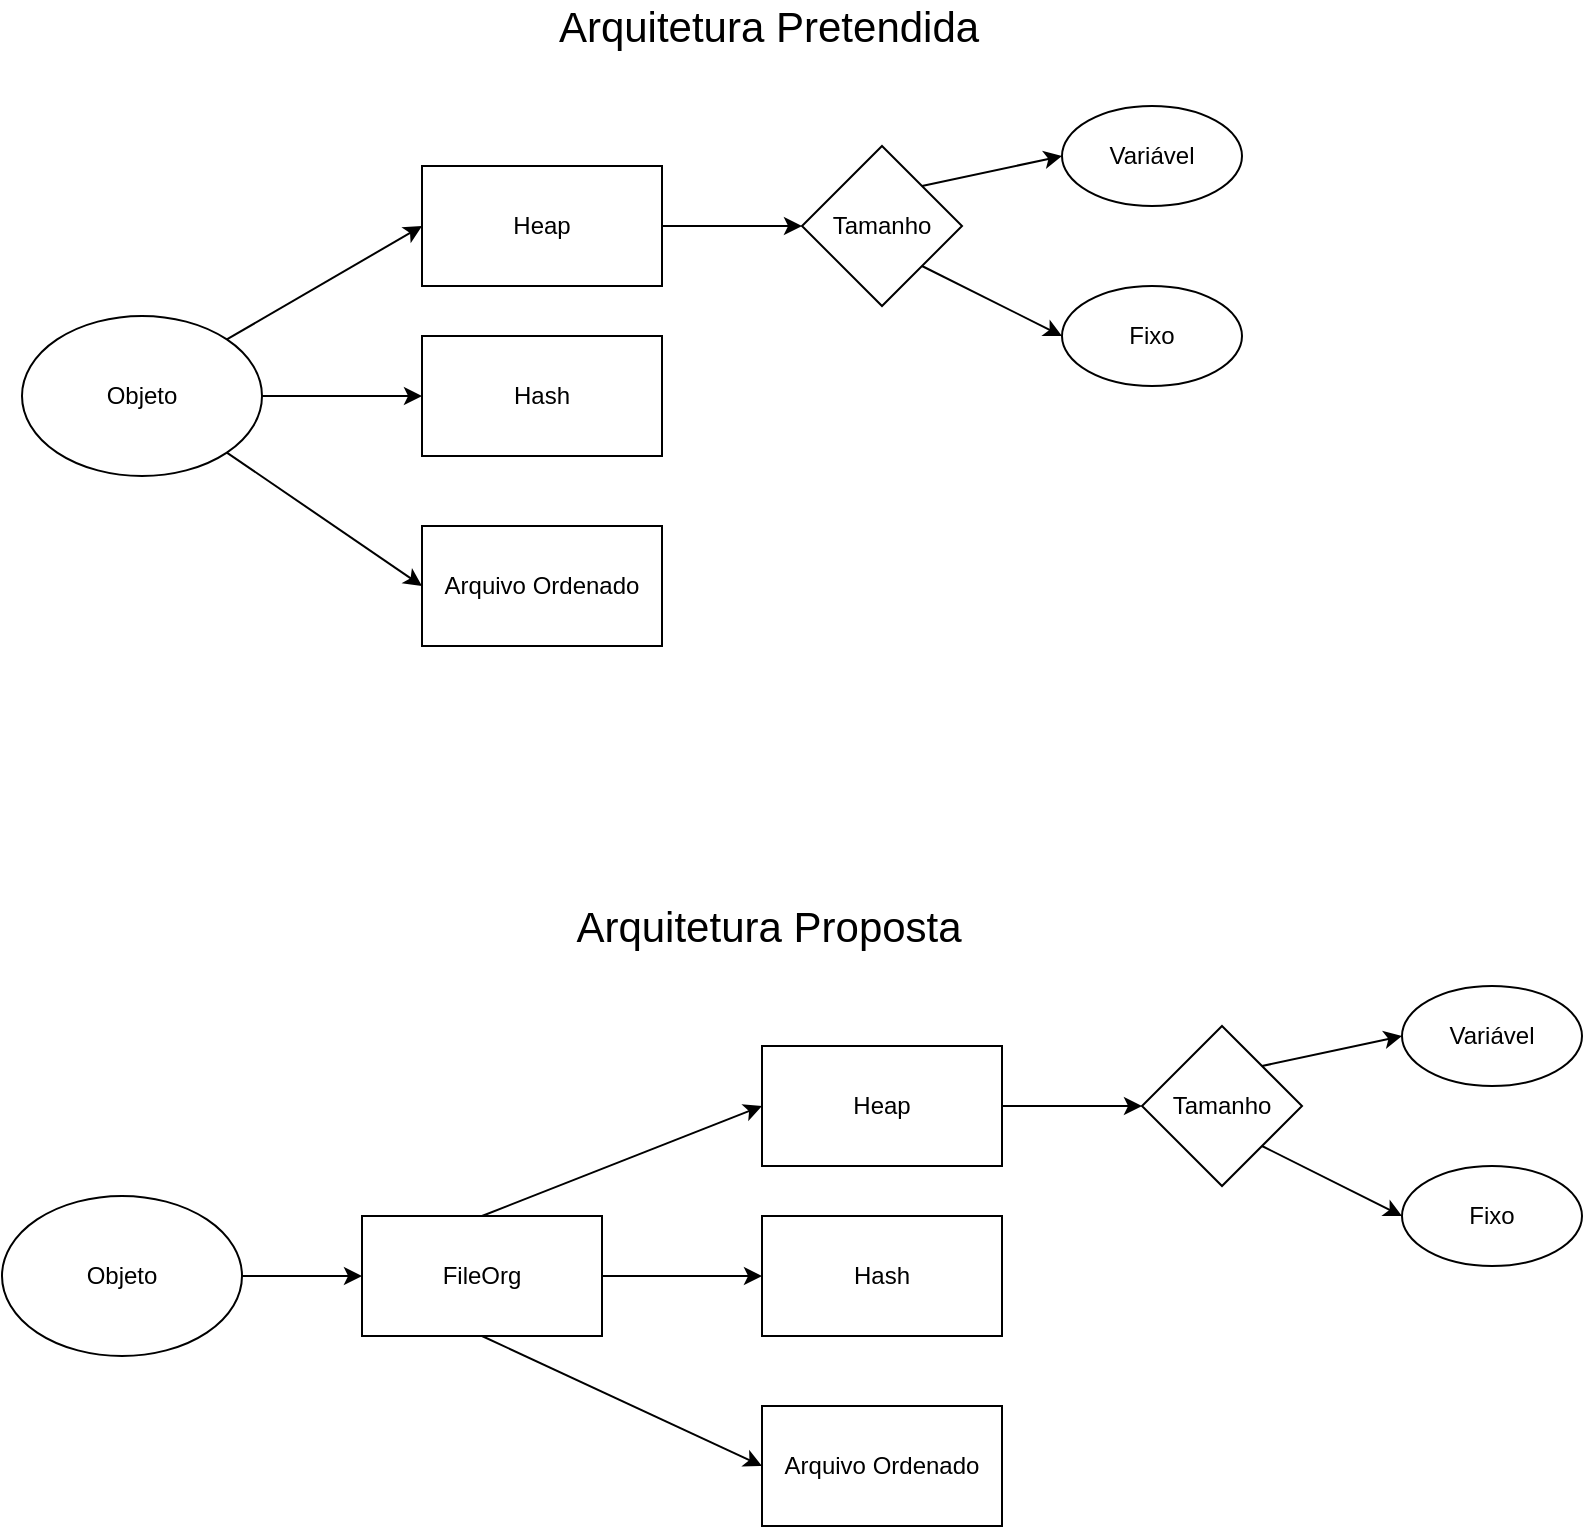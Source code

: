 <mxfile>
    <diagram id="ejLlRyn0R_HEb-NEJwbn" name="Página-1">
        <mxGraphModel dx="1321" dy="834" grid="1" gridSize="10" guides="1" tooltips="1" connect="1" arrows="1" fold="1" page="1" pageScale="1" pageWidth="827" pageHeight="1169" math="0" shadow="0">
            <root>
                <mxCell id="0"/>
                <mxCell id="1" parent="0"/>
                <mxCell id="18" style="edgeStyle=none;html=1;exitX=1;exitY=0;exitDx=0;exitDy=0;entryX=0;entryY=0.5;entryDx=0;entryDy=0;" edge="1" parent="1" source="2" target="9">
                    <mxGeometry relative="1" as="geometry"/>
                </mxCell>
                <mxCell id="19" style="edgeStyle=none;html=1;exitX=1;exitY=0.5;exitDx=0;exitDy=0;entryX=0;entryY=0.5;entryDx=0;entryDy=0;" edge="1" parent="1" source="2" target="14">
                    <mxGeometry relative="1" as="geometry"/>
                </mxCell>
                <mxCell id="20" style="edgeStyle=none;html=1;exitX=1;exitY=1;exitDx=0;exitDy=0;entryX=0;entryY=0.5;entryDx=0;entryDy=0;" edge="1" parent="1" source="2" target="15">
                    <mxGeometry relative="1" as="geometry"/>
                </mxCell>
                <mxCell id="2" value="Objeto" style="ellipse;whiteSpace=wrap;html=1;" vertex="1" parent="1">
                    <mxGeometry x="40" y="175" width="120" height="80" as="geometry"/>
                </mxCell>
                <mxCell id="17" style="edgeStyle=none;html=1;exitX=1;exitY=0.5;exitDx=0;exitDy=0;entryX=0;entryY=0.5;entryDx=0;entryDy=0;" edge="1" parent="1" source="9" target="16">
                    <mxGeometry relative="1" as="geometry"/>
                </mxCell>
                <mxCell id="9" value="Heap" style="rounded=0;whiteSpace=wrap;html=1;" vertex="1" parent="1">
                    <mxGeometry x="240" y="100" width="120" height="60" as="geometry"/>
                </mxCell>
                <mxCell id="14" value="Hash" style="rounded=0;whiteSpace=wrap;html=1;" vertex="1" parent="1">
                    <mxGeometry x="240" y="185" width="120" height="60" as="geometry"/>
                </mxCell>
                <mxCell id="15" value="Arquivo Ordenado" style="rounded=0;whiteSpace=wrap;html=1;" vertex="1" parent="1">
                    <mxGeometry x="240" y="280" width="120" height="60" as="geometry"/>
                </mxCell>
                <mxCell id="24" style="edgeStyle=none;html=1;exitX=1;exitY=1;exitDx=0;exitDy=0;entryX=0;entryY=0.5;entryDx=0;entryDy=0;" edge="1" parent="1" source="16" target="22">
                    <mxGeometry relative="1" as="geometry"/>
                </mxCell>
                <mxCell id="25" style="edgeStyle=none;html=1;exitX=1;exitY=0;exitDx=0;exitDy=0;entryX=0;entryY=0.5;entryDx=0;entryDy=0;" edge="1" parent="1" source="16" target="23">
                    <mxGeometry relative="1" as="geometry"/>
                </mxCell>
                <mxCell id="16" value="Tamanho" style="rhombus;whiteSpace=wrap;html=1;" vertex="1" parent="1">
                    <mxGeometry x="430" y="90" width="80" height="80" as="geometry"/>
                </mxCell>
                <mxCell id="22" value="Fixo" style="ellipse;whiteSpace=wrap;html=1;" vertex="1" parent="1">
                    <mxGeometry x="560" y="160" width="90" height="50" as="geometry"/>
                </mxCell>
                <mxCell id="23" value="Variável" style="ellipse;whiteSpace=wrap;html=1;" vertex="1" parent="1">
                    <mxGeometry x="560" y="70" width="90" height="50" as="geometry"/>
                </mxCell>
                <mxCell id="26" value="&lt;font style=&quot;font-size: 21px&quot;&gt;Arquitetura Pretendida&lt;/font&gt;" style="text;html=1;align=center;verticalAlign=middle;resizable=0;points=[];autosize=1;strokeColor=none;fillColor=none;" vertex="1" parent="1">
                    <mxGeometry x="298" y="20" width="230" height="20" as="geometry"/>
                </mxCell>
                <mxCell id="42" style="edgeStyle=none;html=1;exitX=1;exitY=0.5;exitDx=0;exitDy=0;entryX=0;entryY=0.5;entryDx=0;entryDy=0;fontSize=12;" edge="1" parent="1" source="30">
                    <mxGeometry relative="1" as="geometry">
                        <mxPoint x="210" y="655" as="targetPoint"/>
                    </mxGeometry>
                </mxCell>
                <mxCell id="30" value="Objeto" style="ellipse;whiteSpace=wrap;html=1;" vertex="1" parent="1">
                    <mxGeometry x="30" y="615" width="120" height="80" as="geometry"/>
                </mxCell>
                <mxCell id="40" value="&lt;font style=&quot;font-size: 21px&quot;&gt;Arquitetura Proposta&lt;/font&gt;" style="text;html=1;align=center;verticalAlign=middle;resizable=0;points=[];autosize=1;strokeColor=none;fillColor=none;" vertex="1" parent="1">
                    <mxGeometry x="308" y="470" width="210" height="20" as="geometry"/>
                </mxCell>
                <mxCell id="47" style="edgeStyle=none;html=1;exitX=1;exitY=0.5;exitDx=0;exitDy=0;entryX=0;entryY=0.5;entryDx=0;entryDy=0;" edge="1" parent="1" source="48" target="53">
                    <mxGeometry relative="1" as="geometry"/>
                </mxCell>
                <mxCell id="48" value="Heap" style="rounded=0;whiteSpace=wrap;html=1;" vertex="1" parent="1">
                    <mxGeometry x="410" y="540" width="120" height="60" as="geometry"/>
                </mxCell>
                <mxCell id="49" value="Hash" style="rounded=0;whiteSpace=wrap;html=1;" vertex="1" parent="1">
                    <mxGeometry x="410" y="625" width="120" height="60" as="geometry"/>
                </mxCell>
                <mxCell id="50" value="Arquivo Ordenado" style="rounded=0;whiteSpace=wrap;html=1;" vertex="1" parent="1">
                    <mxGeometry x="410" y="720" width="120" height="60" as="geometry"/>
                </mxCell>
                <mxCell id="51" style="edgeStyle=none;html=1;exitX=1;exitY=1;exitDx=0;exitDy=0;entryX=0;entryY=0.5;entryDx=0;entryDy=0;" edge="1" parent="1" source="53" target="54">
                    <mxGeometry relative="1" as="geometry"/>
                </mxCell>
                <mxCell id="52" style="edgeStyle=none;html=1;exitX=1;exitY=0;exitDx=0;exitDy=0;entryX=0;entryY=0.5;entryDx=0;entryDy=0;" edge="1" parent="1" source="53" target="55">
                    <mxGeometry relative="1" as="geometry"/>
                </mxCell>
                <mxCell id="53" value="Tamanho" style="rhombus;whiteSpace=wrap;html=1;" vertex="1" parent="1">
                    <mxGeometry x="600" y="530" width="80" height="80" as="geometry"/>
                </mxCell>
                <mxCell id="54" value="Fixo" style="ellipse;whiteSpace=wrap;html=1;" vertex="1" parent="1">
                    <mxGeometry x="730" y="600" width="90" height="50" as="geometry"/>
                </mxCell>
                <mxCell id="55" value="Variável" style="ellipse;whiteSpace=wrap;html=1;" vertex="1" parent="1">
                    <mxGeometry x="730" y="510" width="90" height="50" as="geometry"/>
                </mxCell>
                <mxCell id="57" style="edgeStyle=none;html=1;exitX=1;exitY=0.5;exitDx=0;exitDy=0;entryX=0;entryY=0.5;entryDx=0;entryDy=0;fontSize=12;" edge="1" parent="1" source="56" target="49">
                    <mxGeometry relative="1" as="geometry"/>
                </mxCell>
                <mxCell id="58" style="edgeStyle=none;html=1;exitX=0.5;exitY=1;exitDx=0;exitDy=0;entryX=0;entryY=0.5;entryDx=0;entryDy=0;fontSize=12;" edge="1" parent="1" source="56" target="50">
                    <mxGeometry relative="1" as="geometry"/>
                </mxCell>
                <mxCell id="59" style="edgeStyle=none;html=1;exitX=0.5;exitY=0;exitDx=0;exitDy=0;entryX=0;entryY=0.5;entryDx=0;entryDy=0;fontSize=12;" edge="1" parent="1" source="56" target="48">
                    <mxGeometry relative="1" as="geometry"/>
                </mxCell>
                <mxCell id="56" value="FileOrg" style="rounded=0;whiteSpace=wrap;html=1;fontSize=12;" vertex="1" parent="1">
                    <mxGeometry x="210" y="625" width="120" height="60" as="geometry"/>
                </mxCell>
            </root>
        </mxGraphModel>
    </diagram>
</mxfile>           <mxGeometry x="210" y="625" width="120" height="60" as="geometry"/>
                </mxCell>
            </root>
        </mxGraphModel>
    </diagram>
</mxfile>